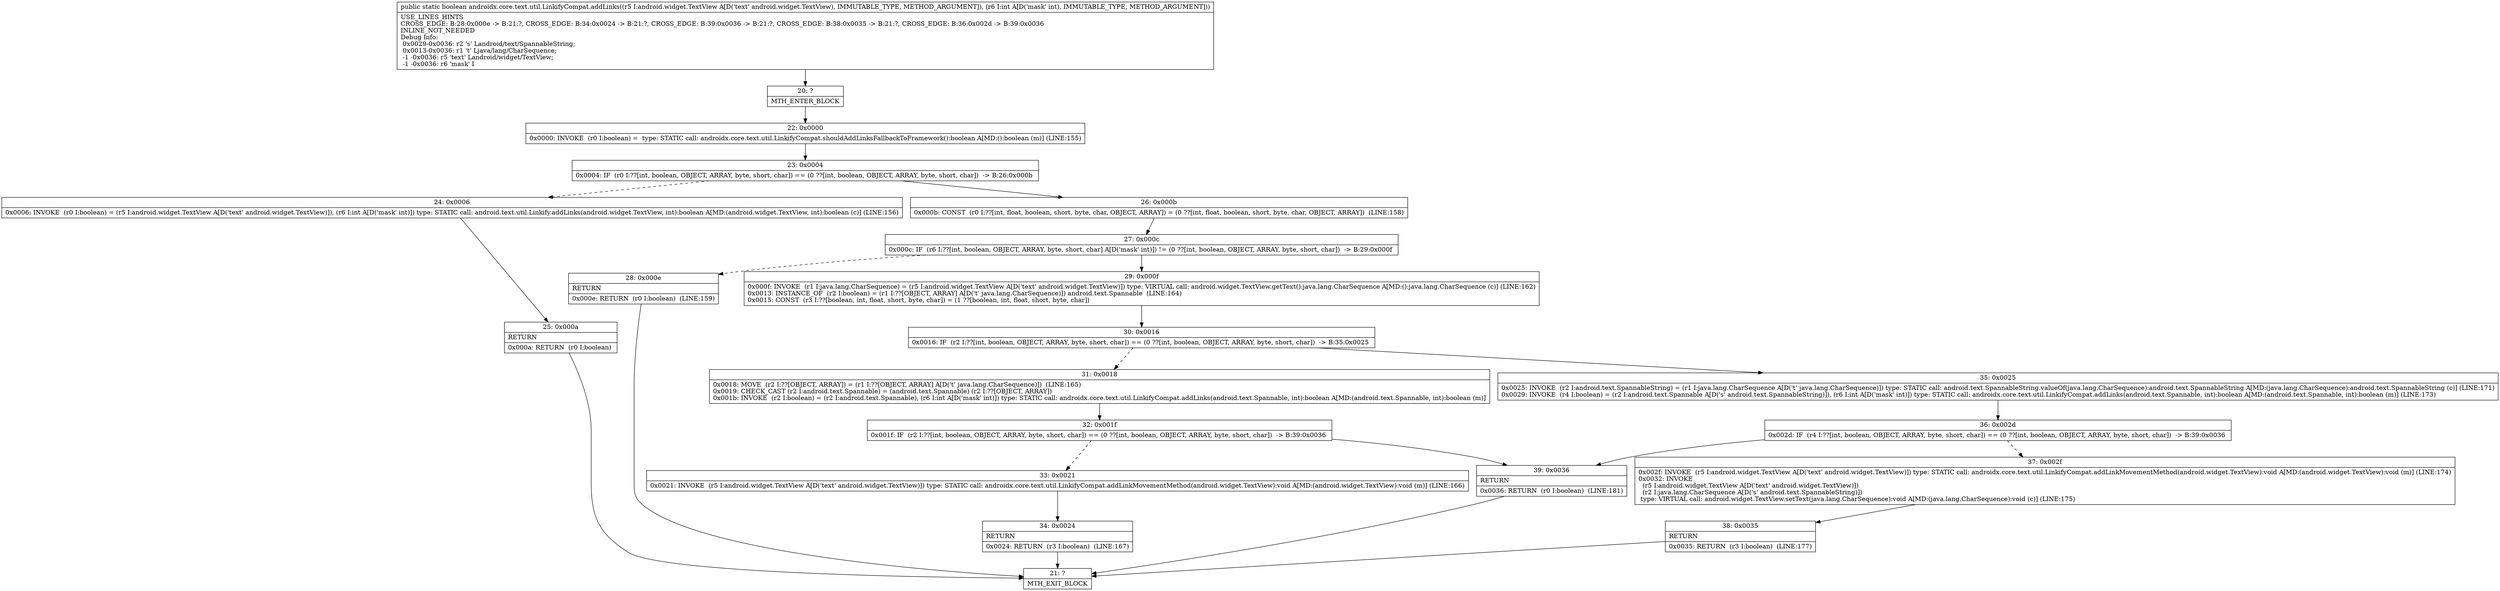 digraph "CFG forandroidx.core.text.util.LinkifyCompat.addLinks(Landroid\/widget\/TextView;I)Z" {
Node_20 [shape=record,label="{20\:\ ?|MTH_ENTER_BLOCK\l}"];
Node_22 [shape=record,label="{22\:\ 0x0000|0x0000: INVOKE  (r0 I:boolean) =  type: STATIC call: androidx.core.text.util.LinkifyCompat.shouldAddLinksFallbackToFramework():boolean A[MD:():boolean (m)] (LINE:155)\l}"];
Node_23 [shape=record,label="{23\:\ 0x0004|0x0004: IF  (r0 I:??[int, boolean, OBJECT, ARRAY, byte, short, char]) == (0 ??[int, boolean, OBJECT, ARRAY, byte, short, char])  \-\> B:26:0x000b \l}"];
Node_24 [shape=record,label="{24\:\ 0x0006|0x0006: INVOKE  (r0 I:boolean) = (r5 I:android.widget.TextView A[D('text' android.widget.TextView)]), (r6 I:int A[D('mask' int)]) type: STATIC call: android.text.util.Linkify.addLinks(android.widget.TextView, int):boolean A[MD:(android.widget.TextView, int):boolean (c)] (LINE:156)\l}"];
Node_25 [shape=record,label="{25\:\ 0x000a|RETURN\l|0x000a: RETURN  (r0 I:boolean) \l}"];
Node_21 [shape=record,label="{21\:\ ?|MTH_EXIT_BLOCK\l}"];
Node_26 [shape=record,label="{26\:\ 0x000b|0x000b: CONST  (r0 I:??[int, float, boolean, short, byte, char, OBJECT, ARRAY]) = (0 ??[int, float, boolean, short, byte, char, OBJECT, ARRAY])  (LINE:158)\l}"];
Node_27 [shape=record,label="{27\:\ 0x000c|0x000c: IF  (r6 I:??[int, boolean, OBJECT, ARRAY, byte, short, char] A[D('mask' int)]) != (0 ??[int, boolean, OBJECT, ARRAY, byte, short, char])  \-\> B:29:0x000f \l}"];
Node_28 [shape=record,label="{28\:\ 0x000e|RETURN\l|0x000e: RETURN  (r0 I:boolean)  (LINE:159)\l}"];
Node_29 [shape=record,label="{29\:\ 0x000f|0x000f: INVOKE  (r1 I:java.lang.CharSequence) = (r5 I:android.widget.TextView A[D('text' android.widget.TextView)]) type: VIRTUAL call: android.widget.TextView.getText():java.lang.CharSequence A[MD:():java.lang.CharSequence (c)] (LINE:162)\l0x0013: INSTANCE_OF  (r2 I:boolean) = (r1 I:??[OBJECT, ARRAY] A[D('t' java.lang.CharSequence)]) android.text.Spannable  (LINE:164)\l0x0015: CONST  (r3 I:??[boolean, int, float, short, byte, char]) = (1 ??[boolean, int, float, short, byte, char]) \l}"];
Node_30 [shape=record,label="{30\:\ 0x0016|0x0016: IF  (r2 I:??[int, boolean, OBJECT, ARRAY, byte, short, char]) == (0 ??[int, boolean, OBJECT, ARRAY, byte, short, char])  \-\> B:35:0x0025 \l}"];
Node_31 [shape=record,label="{31\:\ 0x0018|0x0018: MOVE  (r2 I:??[OBJECT, ARRAY]) = (r1 I:??[OBJECT, ARRAY] A[D('t' java.lang.CharSequence)])  (LINE:165)\l0x0019: CHECK_CAST (r2 I:android.text.Spannable) = (android.text.Spannable) (r2 I:??[OBJECT, ARRAY]) \l0x001b: INVOKE  (r2 I:boolean) = (r2 I:android.text.Spannable), (r6 I:int A[D('mask' int)]) type: STATIC call: androidx.core.text.util.LinkifyCompat.addLinks(android.text.Spannable, int):boolean A[MD:(android.text.Spannable, int):boolean (m)]\l}"];
Node_32 [shape=record,label="{32\:\ 0x001f|0x001f: IF  (r2 I:??[int, boolean, OBJECT, ARRAY, byte, short, char]) == (0 ??[int, boolean, OBJECT, ARRAY, byte, short, char])  \-\> B:39:0x0036 \l}"];
Node_33 [shape=record,label="{33\:\ 0x0021|0x0021: INVOKE  (r5 I:android.widget.TextView A[D('text' android.widget.TextView)]) type: STATIC call: androidx.core.text.util.LinkifyCompat.addLinkMovementMethod(android.widget.TextView):void A[MD:(android.widget.TextView):void (m)] (LINE:166)\l}"];
Node_34 [shape=record,label="{34\:\ 0x0024|RETURN\l|0x0024: RETURN  (r3 I:boolean)  (LINE:167)\l}"];
Node_39 [shape=record,label="{39\:\ 0x0036|RETURN\l|0x0036: RETURN  (r0 I:boolean)  (LINE:181)\l}"];
Node_35 [shape=record,label="{35\:\ 0x0025|0x0025: INVOKE  (r2 I:android.text.SpannableString) = (r1 I:java.lang.CharSequence A[D('t' java.lang.CharSequence)]) type: STATIC call: android.text.SpannableString.valueOf(java.lang.CharSequence):android.text.SpannableString A[MD:(java.lang.CharSequence):android.text.SpannableString (c)] (LINE:171)\l0x0029: INVOKE  (r4 I:boolean) = (r2 I:android.text.Spannable A[D('s' android.text.SpannableString)]), (r6 I:int A[D('mask' int)]) type: STATIC call: androidx.core.text.util.LinkifyCompat.addLinks(android.text.Spannable, int):boolean A[MD:(android.text.Spannable, int):boolean (m)] (LINE:173)\l}"];
Node_36 [shape=record,label="{36\:\ 0x002d|0x002d: IF  (r4 I:??[int, boolean, OBJECT, ARRAY, byte, short, char]) == (0 ??[int, boolean, OBJECT, ARRAY, byte, short, char])  \-\> B:39:0x0036 \l}"];
Node_37 [shape=record,label="{37\:\ 0x002f|0x002f: INVOKE  (r5 I:android.widget.TextView A[D('text' android.widget.TextView)]) type: STATIC call: androidx.core.text.util.LinkifyCompat.addLinkMovementMethod(android.widget.TextView):void A[MD:(android.widget.TextView):void (m)] (LINE:174)\l0x0032: INVOKE  \l  (r5 I:android.widget.TextView A[D('text' android.widget.TextView)])\l  (r2 I:java.lang.CharSequence A[D('s' android.text.SpannableString)])\l type: VIRTUAL call: android.widget.TextView.setText(java.lang.CharSequence):void A[MD:(java.lang.CharSequence):void (c)] (LINE:175)\l}"];
Node_38 [shape=record,label="{38\:\ 0x0035|RETURN\l|0x0035: RETURN  (r3 I:boolean)  (LINE:177)\l}"];
MethodNode[shape=record,label="{public static boolean androidx.core.text.util.LinkifyCompat.addLinks((r5 I:android.widget.TextView A[D('text' android.widget.TextView), IMMUTABLE_TYPE, METHOD_ARGUMENT]), (r6 I:int A[D('mask' int), IMMUTABLE_TYPE, METHOD_ARGUMENT]))  | USE_LINES_HINTS\lCROSS_EDGE: B:28:0x000e \-\> B:21:?, CROSS_EDGE: B:34:0x0024 \-\> B:21:?, CROSS_EDGE: B:39:0x0036 \-\> B:21:?, CROSS_EDGE: B:38:0x0035 \-\> B:21:?, CROSS_EDGE: B:36:0x002d \-\> B:39:0x0036\lINLINE_NOT_NEEDED\lDebug Info:\l  0x0029\-0x0036: r2 's' Landroid\/text\/SpannableString;\l  0x0013\-0x0036: r1 't' Ljava\/lang\/CharSequence;\l  \-1 \-0x0036: r5 'text' Landroid\/widget\/TextView;\l  \-1 \-0x0036: r6 'mask' I\l}"];
MethodNode -> Node_20;Node_20 -> Node_22;
Node_22 -> Node_23;
Node_23 -> Node_24[style=dashed];
Node_23 -> Node_26;
Node_24 -> Node_25;
Node_25 -> Node_21;
Node_26 -> Node_27;
Node_27 -> Node_28[style=dashed];
Node_27 -> Node_29;
Node_28 -> Node_21;
Node_29 -> Node_30;
Node_30 -> Node_31[style=dashed];
Node_30 -> Node_35;
Node_31 -> Node_32;
Node_32 -> Node_33[style=dashed];
Node_32 -> Node_39;
Node_33 -> Node_34;
Node_34 -> Node_21;
Node_39 -> Node_21;
Node_35 -> Node_36;
Node_36 -> Node_37[style=dashed];
Node_36 -> Node_39;
Node_37 -> Node_38;
Node_38 -> Node_21;
}

